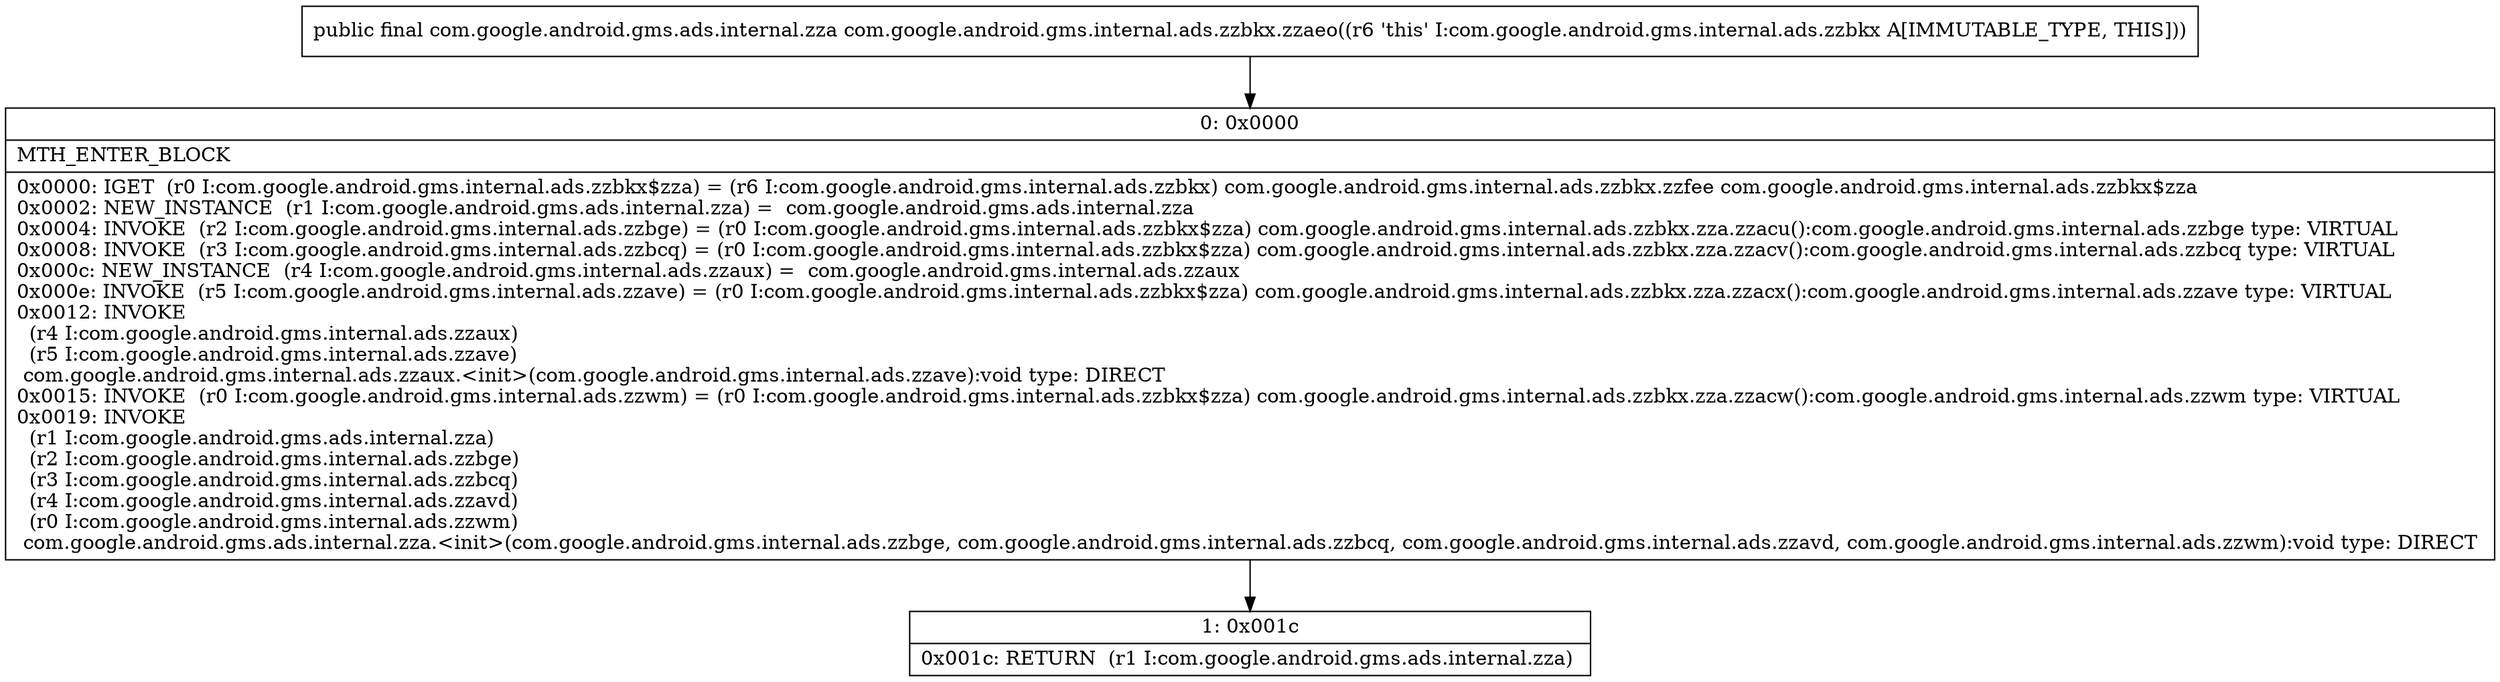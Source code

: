 digraph "CFG forcom.google.android.gms.internal.ads.zzbkx.zzaeo()Lcom\/google\/android\/gms\/ads\/internal\/zza;" {
Node_0 [shape=record,label="{0\:\ 0x0000|MTH_ENTER_BLOCK\l|0x0000: IGET  (r0 I:com.google.android.gms.internal.ads.zzbkx$zza) = (r6 I:com.google.android.gms.internal.ads.zzbkx) com.google.android.gms.internal.ads.zzbkx.zzfee com.google.android.gms.internal.ads.zzbkx$zza \l0x0002: NEW_INSTANCE  (r1 I:com.google.android.gms.ads.internal.zza) =  com.google.android.gms.ads.internal.zza \l0x0004: INVOKE  (r2 I:com.google.android.gms.internal.ads.zzbge) = (r0 I:com.google.android.gms.internal.ads.zzbkx$zza) com.google.android.gms.internal.ads.zzbkx.zza.zzacu():com.google.android.gms.internal.ads.zzbge type: VIRTUAL \l0x0008: INVOKE  (r3 I:com.google.android.gms.internal.ads.zzbcq) = (r0 I:com.google.android.gms.internal.ads.zzbkx$zza) com.google.android.gms.internal.ads.zzbkx.zza.zzacv():com.google.android.gms.internal.ads.zzbcq type: VIRTUAL \l0x000c: NEW_INSTANCE  (r4 I:com.google.android.gms.internal.ads.zzaux) =  com.google.android.gms.internal.ads.zzaux \l0x000e: INVOKE  (r5 I:com.google.android.gms.internal.ads.zzave) = (r0 I:com.google.android.gms.internal.ads.zzbkx$zza) com.google.android.gms.internal.ads.zzbkx.zza.zzacx():com.google.android.gms.internal.ads.zzave type: VIRTUAL \l0x0012: INVOKE  \l  (r4 I:com.google.android.gms.internal.ads.zzaux)\l  (r5 I:com.google.android.gms.internal.ads.zzave)\l com.google.android.gms.internal.ads.zzaux.\<init\>(com.google.android.gms.internal.ads.zzave):void type: DIRECT \l0x0015: INVOKE  (r0 I:com.google.android.gms.internal.ads.zzwm) = (r0 I:com.google.android.gms.internal.ads.zzbkx$zza) com.google.android.gms.internal.ads.zzbkx.zza.zzacw():com.google.android.gms.internal.ads.zzwm type: VIRTUAL \l0x0019: INVOKE  \l  (r1 I:com.google.android.gms.ads.internal.zza)\l  (r2 I:com.google.android.gms.internal.ads.zzbge)\l  (r3 I:com.google.android.gms.internal.ads.zzbcq)\l  (r4 I:com.google.android.gms.internal.ads.zzavd)\l  (r0 I:com.google.android.gms.internal.ads.zzwm)\l com.google.android.gms.ads.internal.zza.\<init\>(com.google.android.gms.internal.ads.zzbge, com.google.android.gms.internal.ads.zzbcq, com.google.android.gms.internal.ads.zzavd, com.google.android.gms.internal.ads.zzwm):void type: DIRECT \l}"];
Node_1 [shape=record,label="{1\:\ 0x001c|0x001c: RETURN  (r1 I:com.google.android.gms.ads.internal.zza) \l}"];
MethodNode[shape=record,label="{public final com.google.android.gms.ads.internal.zza com.google.android.gms.internal.ads.zzbkx.zzaeo((r6 'this' I:com.google.android.gms.internal.ads.zzbkx A[IMMUTABLE_TYPE, THIS])) }"];
MethodNode -> Node_0;
Node_0 -> Node_1;
}

